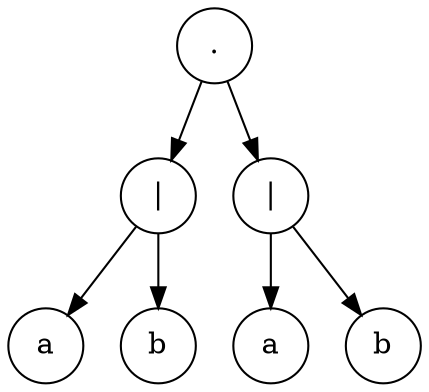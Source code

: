 // resultado
digraph Tree {
	graph [rankdir=TB]
	1125992664416 [label="." shape=circle]
	1125992664032 [label="|" shape=circle]
	1125992663840 [label=a shape=circle]
	1125992664032 -> 1125992663840
	1125992663936 [label=b shape=circle]
	1125992664032 -> 1125992663936
	1125992664416 -> 1125992664032
	1125992664320 [label="|" shape=circle]
	1125992664128 [label=a shape=circle]
	1125992664320 -> 1125992664128
	1125992664224 [label=b shape=circle]
	1125992664320 -> 1125992664224
	1125992664416 -> 1125992664320
}
